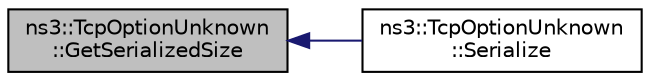 digraph "ns3::TcpOptionUnknown::GetSerializedSize"
{
  edge [fontname="Helvetica",fontsize="10",labelfontname="Helvetica",labelfontsize="10"];
  node [fontname="Helvetica",fontsize="10",shape=record];
  rankdir="LR";
  Node1 [label="ns3::TcpOptionUnknown\l::GetSerializedSize",height=0.2,width=0.4,color="black", fillcolor="grey75", style="filled", fontcolor="black"];
  Node1 -> Node2 [dir="back",color="midnightblue",fontsize="10",style="solid"];
  Node2 [label="ns3::TcpOptionUnknown\l::Serialize",height=0.2,width=0.4,color="black", fillcolor="white", style="filled",URL="$df/dc6/classns3_1_1TcpOptionUnknown.html#af7aabfed964607f8a37cfc381bfa3fbd",tooltip="Serialize the Option to a buffer iterator. "];
}
